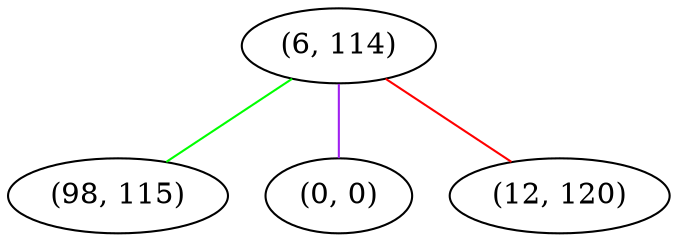 graph "" {
"(6, 114)";
"(98, 115)";
"(0, 0)";
"(12, 120)";
"(6, 114)" -- "(0, 0)"  [color=purple, key=0, weight=4];
"(6, 114)" -- "(98, 115)"  [color=green, key=0, weight=2];
"(6, 114)" -- "(12, 120)"  [color=red, key=0, weight=1];
}
